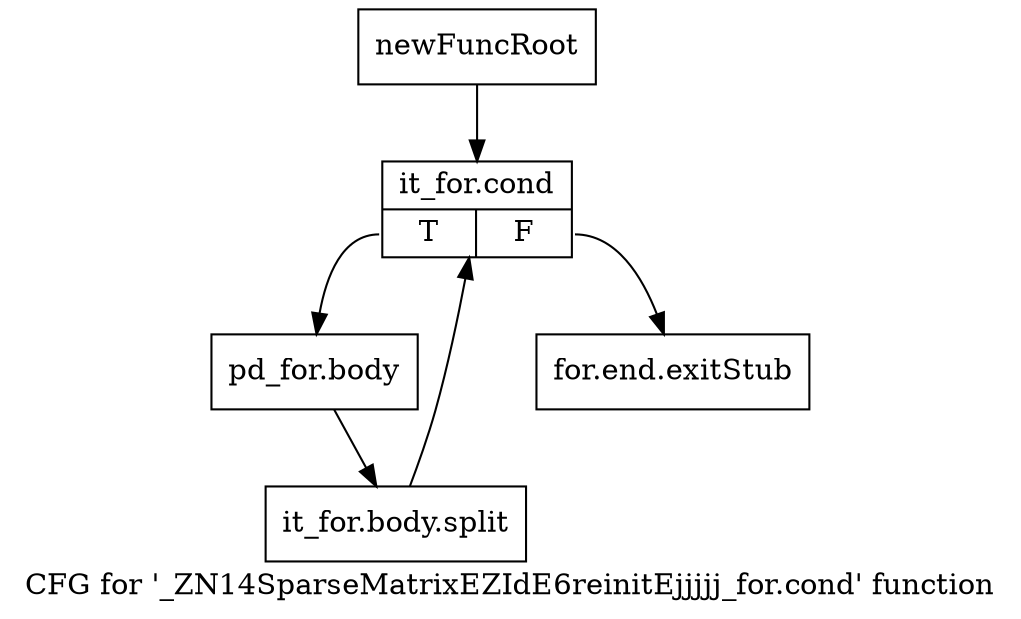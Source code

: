digraph "CFG for '_ZN14SparseMatrixEZIdE6reinitEjjjjj_for.cond' function" {
	label="CFG for '_ZN14SparseMatrixEZIdE6reinitEjjjjj_for.cond' function";

	Node0x96e85a0 [shape=record,label="{newFuncRoot}"];
	Node0x96e85a0 -> Node0x96e8640;
	Node0x96e85f0 [shape=record,label="{for.end.exitStub}"];
	Node0x96e8640 [shape=record,label="{it_for.cond|{<s0>T|<s1>F}}"];
	Node0x96e8640:s0 -> Node0x96e8ae0;
	Node0x96e8640:s1 -> Node0x96e85f0;
	Node0x96e8ae0 [shape=record,label="{pd_for.body}"];
	Node0x96e8ae0 -> Node0xb639e40;
	Node0xb639e40 [shape=record,label="{it_for.body.split}"];
	Node0xb639e40 -> Node0x96e8640;
}
